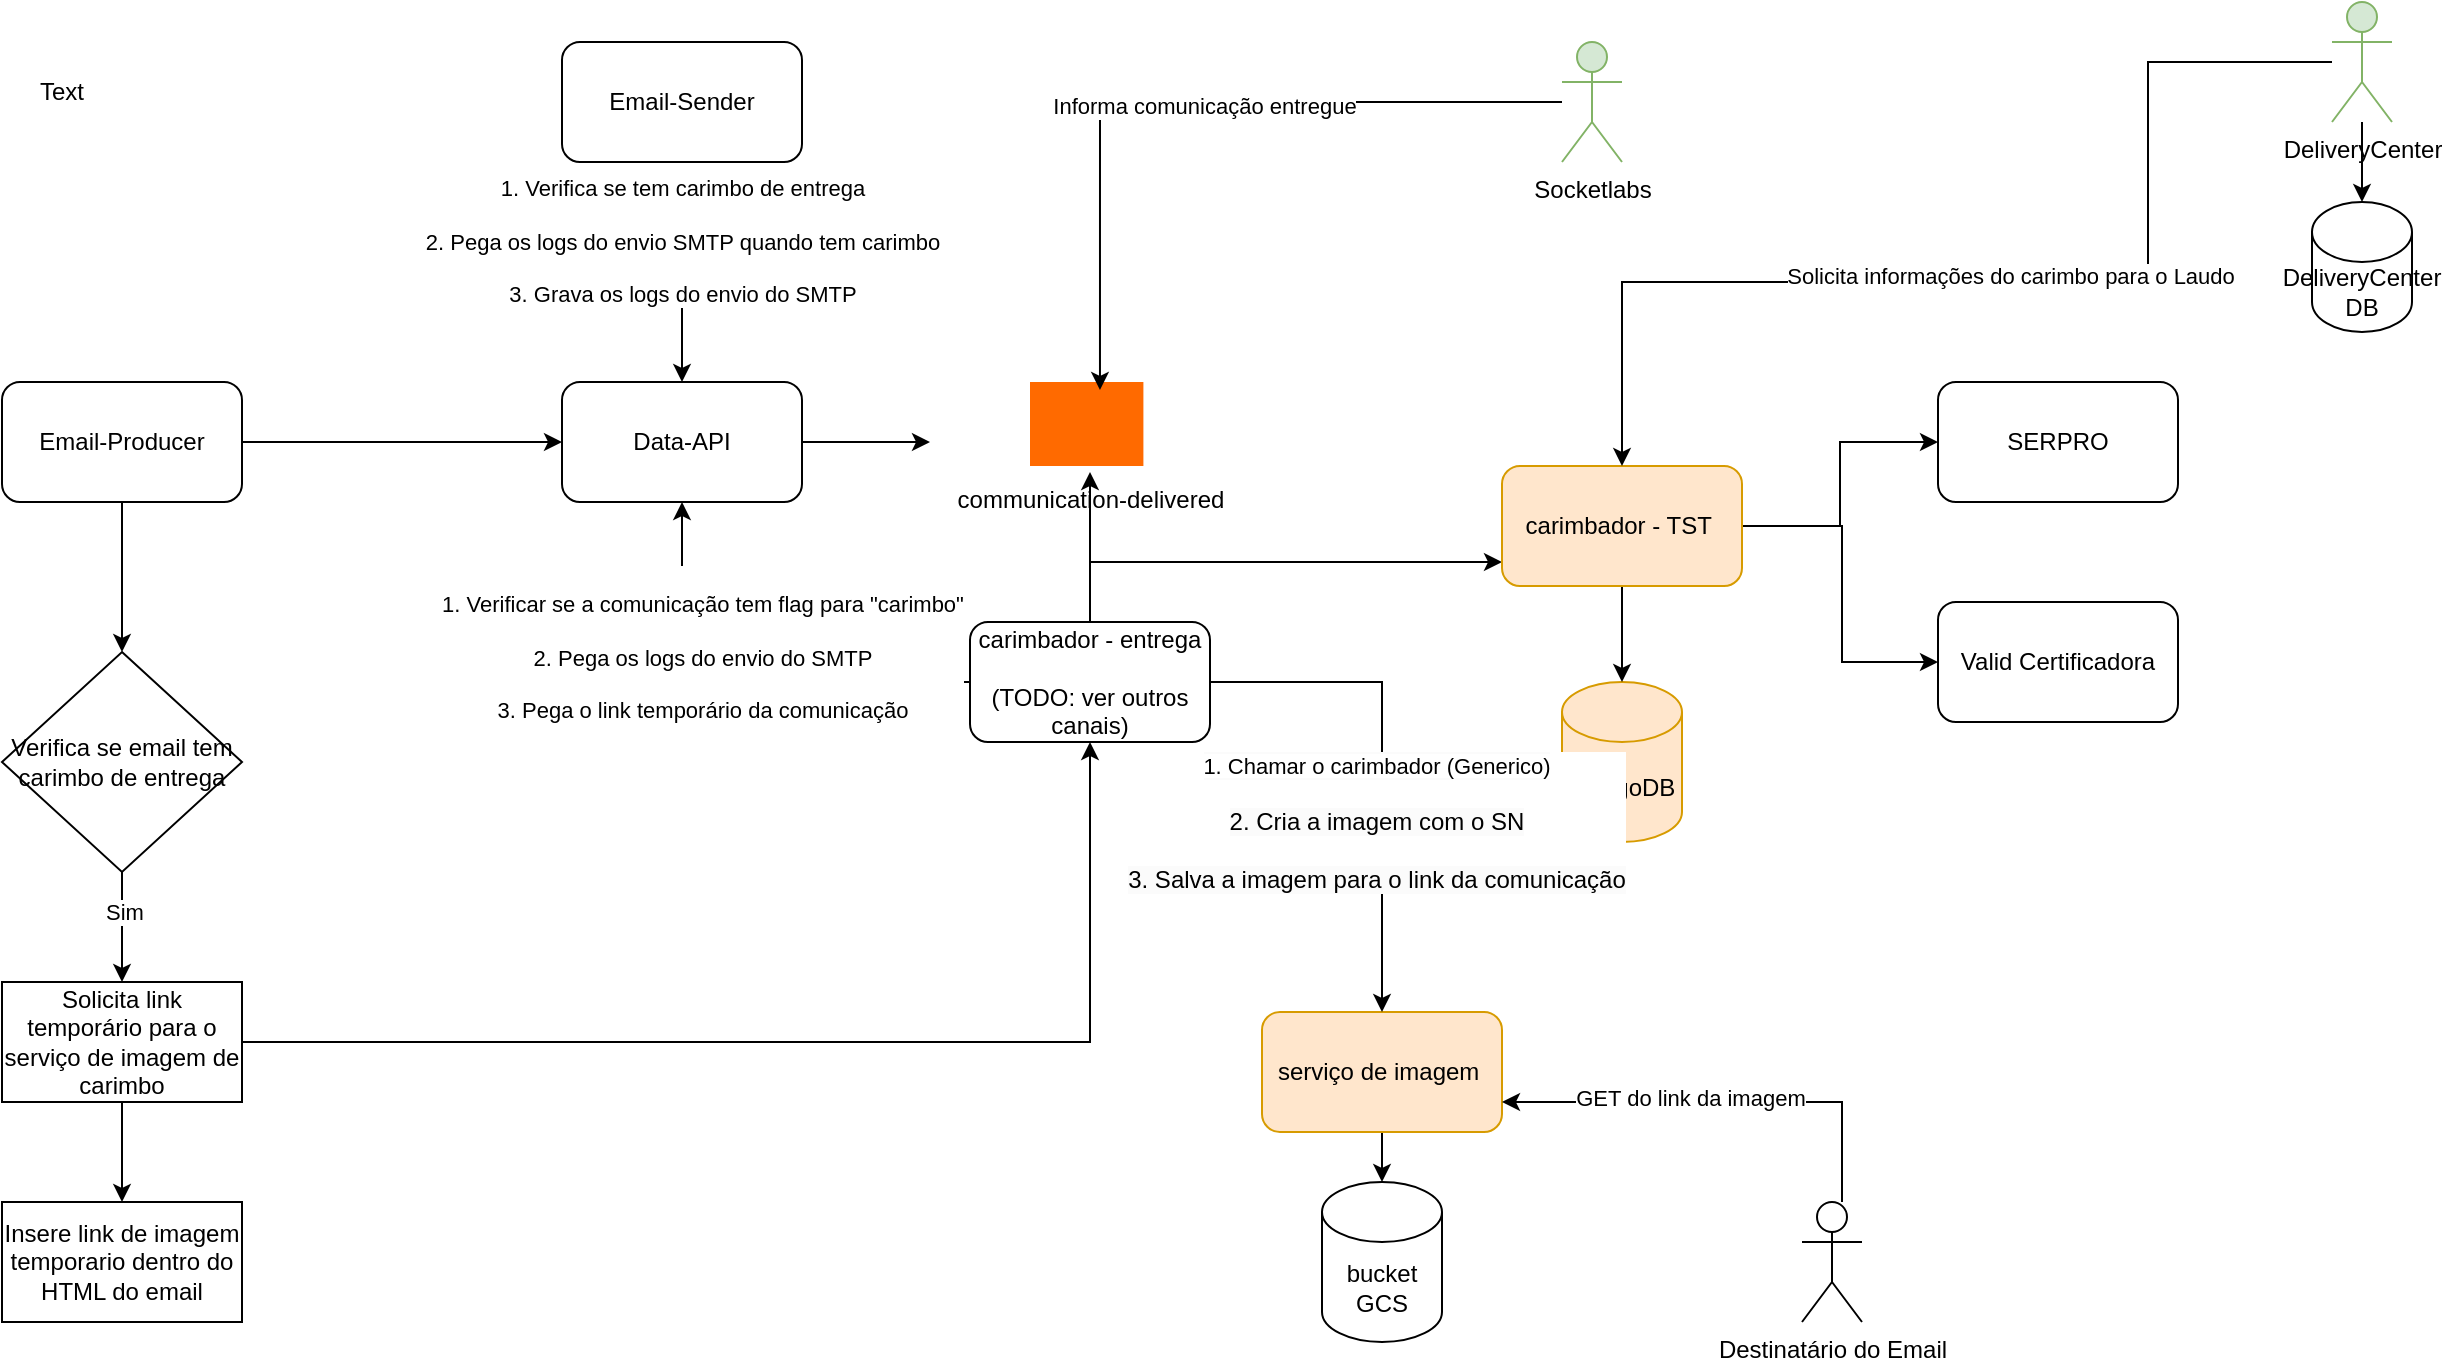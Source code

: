 <mxfile version="26.2.9" pages="6">
  <diagram name="Carimbo de entrega no Email" id="2lCL9pdjSwzXqbeYY4HG">
    <mxGraphModel dx="2247" dy="752" grid="1" gridSize="10" guides="1" tooltips="1" connect="1" arrows="1" fold="1" page="1" pageScale="1" pageWidth="827" pageHeight="1169" math="0" shadow="0">
      <root>
        <mxCell id="0" />
        <mxCell id="1" parent="0" />
        <mxCell id="GK9JkIOlpKe_d5EvESm7-1" value="MongoDB" style="shape=cylinder3;whiteSpace=wrap;html=1;boundedLbl=1;backgroundOutline=1;size=15;fillColor=#ffe6cc;strokeColor=#d79b00;" parent="1" vertex="1">
          <mxGeometry x="570" y="360" width="60" height="80" as="geometry" />
        </mxCell>
        <mxCell id="GK9JkIOlpKe_d5EvESm7-42" value="" style="edgeStyle=orthogonalEdgeStyle;rounded=0;orthogonalLoop=1;jettySize=auto;html=1;" parent="1" source="GK9JkIOlpKe_d5EvESm7-2" target="GK9JkIOlpKe_d5EvESm7-6" edge="1">
          <mxGeometry relative="1" as="geometry" />
        </mxCell>
        <mxCell id="GK9JkIOlpKe_d5EvESm7-2" value="Data-API" style="rounded=1;whiteSpace=wrap;html=1;" parent="1" vertex="1">
          <mxGeometry x="70" y="210" width="120" height="60" as="geometry" />
        </mxCell>
        <mxCell id="GK9JkIOlpKe_d5EvESm7-7" value="" style="edgeStyle=orthogonalEdgeStyle;rounded=0;orthogonalLoop=1;jettySize=auto;html=1;" parent="1" source="GK9JkIOlpKe_d5EvESm7-3" target="GK9JkIOlpKe_d5EvESm7-6" edge="1">
          <mxGeometry relative="1" as="geometry" />
        </mxCell>
        <mxCell id="GK9JkIOlpKe_d5EvESm7-15" style="edgeStyle=orthogonalEdgeStyle;rounded=0;orthogonalLoop=1;jettySize=auto;html=1;" parent="1" source="GK9JkIOlpKe_d5EvESm7-3" target="GK9JkIOlpKe_d5EvESm7-9" edge="1">
          <mxGeometry relative="1" as="geometry">
            <Array as="points">
              <mxPoint x="334" y="300" />
            </Array>
          </mxGeometry>
        </mxCell>
        <mxCell id="GK9JkIOlpKe_d5EvESm7-39" style="edgeStyle=orthogonalEdgeStyle;rounded=0;orthogonalLoop=1;jettySize=auto;html=1;" parent="1" source="GK9JkIOlpKe_d5EvESm7-3" target="GK9JkIOlpKe_d5EvESm7-2" edge="1">
          <mxGeometry relative="1" as="geometry" />
        </mxCell>
        <mxCell id="GK9JkIOlpKe_d5EvESm7-40" value="&lt;div&gt;&lt;br&gt;&lt;/div&gt;&lt;div&gt;1. Verificar se a comunicação tem flag para &quot;carimbo&quot;&lt;/div&gt;&lt;div&gt;&lt;br&gt;&lt;/div&gt;&lt;div&gt;2. Pega os logs do envio do SMTP&lt;/div&gt;&lt;div&gt;&lt;br&gt;&lt;/div&gt;3. Pega o link temporário da comunicação" style="edgeLabel;html=1;align=center;verticalAlign=middle;resizable=0;points=[];" parent="GK9JkIOlpKe_d5EvESm7-39" vertex="1" connectable="0">
          <mxGeometry x="0.381" y="2" relative="1" as="geometry">
            <mxPoint x="12" y="-2" as="offset" />
          </mxGeometry>
        </mxCell>
        <mxCell id="GK9JkIOlpKe_d5EvESm7-3" value="carimbador - entrega&lt;div&gt;&lt;br&gt;&lt;/div&gt;&lt;div&gt;(TODO: ver outros canais)&lt;/div&gt;" style="rounded=1;whiteSpace=wrap;html=1;" parent="1" vertex="1">
          <mxGeometry x="274" y="330" width="120" height="60" as="geometry" />
        </mxCell>
        <mxCell id="GK9JkIOlpKe_d5EvESm7-5" value="" style="points=[];aspect=fixed;html=1;align=center;shadow=0;dashed=0;fillColor=#FF6A00;strokeColor=none;shape=mxgraph.alibaba_cloud.kafka;" parent="1" vertex="1">
          <mxGeometry x="304" y="210" width="56.7" height="42" as="geometry" />
        </mxCell>
        <mxCell id="GK9JkIOlpKe_d5EvESm7-6" value="&lt;span style=&quot;text-wrap-mode: wrap;&quot;&gt;communication-delivered&lt;/span&gt;" style="text;html=1;align=center;verticalAlign=top;resizable=0;points=[];autosize=1;strokeColor=none;fillColor=none;labelPosition=center;verticalLabelPosition=bottom;" parent="1" vertex="1">
          <mxGeometry x="254" y="225" width="160" height="30" as="geometry" />
        </mxCell>
        <mxCell id="GK9JkIOlpKe_d5EvESm7-10" value="" style="edgeStyle=orthogonalEdgeStyle;rounded=0;orthogonalLoop=1;jettySize=auto;html=1;" parent="1" source="GK9JkIOlpKe_d5EvESm7-9" target="GK9JkIOlpKe_d5EvESm7-1" edge="1">
          <mxGeometry relative="1" as="geometry" />
        </mxCell>
        <mxCell id="GK9JkIOlpKe_d5EvESm7-13" style="edgeStyle=orthogonalEdgeStyle;rounded=0;orthogonalLoop=1;jettySize=auto;html=1;" parent="1" source="GK9JkIOlpKe_d5EvESm7-9" target="GK9JkIOlpKe_d5EvESm7-11" edge="1">
          <mxGeometry relative="1" as="geometry">
            <Array as="points">
              <mxPoint x="710" y="282" />
              <mxPoint x="710" y="350" />
            </Array>
          </mxGeometry>
        </mxCell>
        <mxCell id="GK9JkIOlpKe_d5EvESm7-14" style="edgeStyle=orthogonalEdgeStyle;rounded=0;orthogonalLoop=1;jettySize=auto;html=1;" parent="1" source="GK9JkIOlpKe_d5EvESm7-9" target="GK9JkIOlpKe_d5EvESm7-12" edge="1">
          <mxGeometry relative="1" as="geometry" />
        </mxCell>
        <mxCell id="GK9JkIOlpKe_d5EvESm7-9" value="carimbador - TST&amp;nbsp;" style="rounded=1;whiteSpace=wrap;html=1;fillColor=#ffe6cc;strokeColor=#d79b00;" parent="1" vertex="1">
          <mxGeometry x="540" y="252" width="120" height="60" as="geometry" />
        </mxCell>
        <mxCell id="GK9JkIOlpKe_d5EvESm7-11" value="Valid Certificadora" style="rounded=1;whiteSpace=wrap;html=1;" parent="1" vertex="1">
          <mxGeometry x="758" y="320" width="120" height="60" as="geometry" />
        </mxCell>
        <mxCell id="GK9JkIOlpKe_d5EvESm7-12" value="SERPRO" style="rounded=1;whiteSpace=wrap;html=1;" parent="1" vertex="1">
          <mxGeometry x="758" y="210" width="120" height="60" as="geometry" />
        </mxCell>
        <mxCell id="GK9JkIOlpKe_d5EvESm7-19" value="" style="edgeStyle=orthogonalEdgeStyle;rounded=0;orthogonalLoop=1;jettySize=auto;html=1;" parent="1" source="GK9JkIOlpKe_d5EvESm7-16" target="GK9JkIOlpKe_d5EvESm7-18" edge="1">
          <mxGeometry relative="1" as="geometry" />
        </mxCell>
        <mxCell id="GK9JkIOlpKe_d5EvESm7-16" value="serviço de imagem&amp;nbsp;" style="rounded=1;whiteSpace=wrap;html=1;fillColor=#ffe6cc;strokeColor=#d79b00;" parent="1" vertex="1">
          <mxGeometry x="420" y="525" width="120" height="60" as="geometry" />
        </mxCell>
        <mxCell id="GK9JkIOlpKe_d5EvESm7-18" value="bucket GCS" style="shape=cylinder3;whiteSpace=wrap;html=1;boundedLbl=1;backgroundOutline=1;size=15;" parent="1" vertex="1">
          <mxGeometry x="450" y="610" width="60" height="80" as="geometry" />
        </mxCell>
        <mxCell id="GK9JkIOlpKe_d5EvESm7-23" style="edgeStyle=orthogonalEdgeStyle;rounded=0;orthogonalLoop=1;jettySize=auto;html=1;" parent="1" source="GK9JkIOlpKe_d5EvESm7-21" target="GK9JkIOlpKe_d5EvESm7-2" edge="1">
          <mxGeometry relative="1" as="geometry" />
        </mxCell>
        <mxCell id="GK9JkIOlpKe_d5EvESm7-24" style="edgeStyle=orthogonalEdgeStyle;rounded=0;orthogonalLoop=1;jettySize=auto;html=1;" parent="1" source="GK9JkIOlpKe_d5EvESm7-21" target="GK9JkIOlpKe_d5EvESm7-25" edge="1">
          <mxGeometry relative="1" as="geometry">
            <mxPoint x="-150" y="380" as="targetPoint" />
          </mxGeometry>
        </mxCell>
        <mxCell id="GK9JkIOlpKe_d5EvESm7-21" value="Email-Producer" style="rounded=1;whiteSpace=wrap;html=1;" parent="1" vertex="1">
          <mxGeometry x="-210" y="210" width="120" height="60" as="geometry" />
        </mxCell>
        <mxCell id="GK9JkIOlpKe_d5EvESm7-27" value="" style="edgeStyle=orthogonalEdgeStyle;rounded=0;orthogonalLoop=1;jettySize=auto;html=1;" parent="1" source="GK9JkIOlpKe_d5EvESm7-25" target="GK9JkIOlpKe_d5EvESm7-26" edge="1">
          <mxGeometry relative="1" as="geometry" />
        </mxCell>
        <mxCell id="GK9JkIOlpKe_d5EvESm7-28" value="Sim" style="edgeLabel;html=1;align=center;verticalAlign=middle;resizable=0;points=[];" parent="GK9JkIOlpKe_d5EvESm7-27" vertex="1" connectable="0">
          <mxGeometry x="-0.276" y="1" relative="1" as="geometry">
            <mxPoint as="offset" />
          </mxGeometry>
        </mxCell>
        <mxCell id="GK9JkIOlpKe_d5EvESm7-25" value="Verifica se email tem carimbo de entrega" style="rhombus;whiteSpace=wrap;html=1;" parent="1" vertex="1">
          <mxGeometry x="-210" y="345" width="120" height="110" as="geometry" />
        </mxCell>
        <mxCell id="GK9JkIOlpKe_d5EvESm7-29" style="edgeStyle=orthogonalEdgeStyle;rounded=0;orthogonalLoop=1;jettySize=auto;html=1;" parent="1" source="GK9JkIOlpKe_d5EvESm7-26" target="GK9JkIOlpKe_d5EvESm7-3" edge="1">
          <mxGeometry relative="1" as="geometry" />
        </mxCell>
        <mxCell id="GK9JkIOlpKe_d5EvESm7-31" value="" style="edgeStyle=orthogonalEdgeStyle;rounded=0;orthogonalLoop=1;jettySize=auto;html=1;" parent="1" source="GK9JkIOlpKe_d5EvESm7-26" target="GK9JkIOlpKe_d5EvESm7-30" edge="1">
          <mxGeometry relative="1" as="geometry" />
        </mxCell>
        <mxCell id="GK9JkIOlpKe_d5EvESm7-26" value="Solicita link temporário para o serviço de imagem de carimbo" style="whiteSpace=wrap;html=1;" parent="1" vertex="1">
          <mxGeometry x="-210" y="510" width="120" height="60" as="geometry" />
        </mxCell>
        <mxCell id="GK9JkIOlpKe_d5EvESm7-30" value="Insere link de imagem temporario dentro do HTML do email" style="whiteSpace=wrap;html=1;" parent="1" vertex="1">
          <mxGeometry x="-210" y="620" width="120" height="60" as="geometry" />
        </mxCell>
        <mxCell id="GK9JkIOlpKe_d5EvESm7-38" value="" style="edgeStyle=orthogonalEdgeStyle;rounded=0;orthogonalLoop=1;jettySize=auto;html=1;" parent="1" source="GK9JkIOlpKe_d5EvESm7-3" target="GK9JkIOlpKe_d5EvESm7-16" edge="1">
          <mxGeometry relative="1" as="geometry">
            <mxPoint x="334" y="480" as="sourcePoint" />
          </mxGeometry>
        </mxCell>
        <mxCell id="GK9JkIOlpKe_d5EvESm7-41" value="&lt;div&gt;&lt;span style=&quot;font-size: 12px; text-wrap-mode: wrap; background-color: rgb(251, 251, 251);&quot;&gt;&lt;span style=&quot;font-size: 11px; text-wrap-mode: nowrap; background-color: rgb(255, 255, 255);&quot;&gt;1. Chamar o carimbador (Generico)&lt;/span&gt;&lt;/span&gt;&lt;/div&gt;&lt;div&gt;&lt;span style=&quot;font-size: 12px; text-wrap-mode: wrap; background-color: rgb(251, 251, 251);&quot;&gt;&lt;br&gt;&lt;/span&gt;&lt;/div&gt;&lt;div&gt;&lt;span style=&quot;font-size: 12px; text-wrap-mode: wrap; background-color: rgb(251, 251, 251);&quot;&gt;2. Cria a imagem com o SN&lt;/span&gt;&lt;/div&gt;&lt;div&gt;&lt;span style=&quot;font-size: 12px; text-wrap-mode: wrap; background-color: rgb(251, 251, 251);&quot;&gt;&lt;br&gt;&lt;/span&gt;&lt;/div&gt;&lt;div&gt;&lt;span style=&quot;font-size: 12px; text-wrap-mode: wrap; background-color: rgb(251, 251, 251);&quot;&gt;3. Salva a&amp;nbsp;&lt;/span&gt;&lt;span style=&quot;background-color: light-dark(rgb(251, 251, 251), rgb(21, 21, 21)); font-size: 12px; text-wrap-mode: wrap; color: light-dark(rgb(0, 0, 0), rgb(255, 255, 255));&quot;&gt;imagem para o link da comunicação&lt;/span&gt;&lt;/div&gt;" style="edgeLabel;html=1;align=center;verticalAlign=middle;resizable=0;points=[];" parent="GK9JkIOlpKe_d5EvESm7-38" vertex="1" connectable="0">
          <mxGeometry x="-0.55" y="4" relative="1" as="geometry">
            <mxPoint x="26" y="74" as="offset" />
          </mxGeometry>
        </mxCell>
        <mxCell id="GK9JkIOlpKe_d5EvESm7-44" style="edgeStyle=orthogonalEdgeStyle;rounded=0;orthogonalLoop=1;jettySize=auto;html=1;" parent="1" source="GK9JkIOlpKe_d5EvESm7-43" target="GK9JkIOlpKe_d5EvESm7-16" edge="1">
          <mxGeometry relative="1" as="geometry">
            <Array as="points">
              <mxPoint x="710" y="570" />
            </Array>
          </mxGeometry>
        </mxCell>
        <mxCell id="G6NmhX7UGvOXbWNcZWR5-1" value="GET do link da imagem" style="edgeLabel;html=1;align=center;verticalAlign=middle;resizable=0;points=[];" vertex="1" connectable="0" parent="GK9JkIOlpKe_d5EvESm7-44">
          <mxGeometry x="0.145" y="-2" relative="1" as="geometry">
            <mxPoint as="offset" />
          </mxGeometry>
        </mxCell>
        <mxCell id="GK9JkIOlpKe_d5EvESm7-43" value="Destinatário do Email" style="shape=umlActor;verticalLabelPosition=bottom;verticalAlign=top;html=1;outlineConnect=0;" parent="1" vertex="1">
          <mxGeometry x="690" y="620" width="30" height="60" as="geometry" />
        </mxCell>
        <mxCell id="k-sZ2wOe6czBFOAfIENY-8" style="edgeStyle=orthogonalEdgeStyle;rounded=0;orthogonalLoop=1;jettySize=auto;html=1;" parent="1" source="k-sZ2wOe6czBFOAfIENY-1" target="GK9JkIOlpKe_d5EvESm7-2" edge="1">
          <mxGeometry relative="1" as="geometry" />
        </mxCell>
        <mxCell id="k-sZ2wOe6czBFOAfIENY-9" value="&lt;div&gt;&lt;br&gt;&lt;/div&gt;&lt;div&gt;1. Verifica se tem carimbo de entrega&lt;/div&gt;&lt;div&gt;&lt;br&gt;&lt;/div&gt;&lt;div&gt;2. Pega os logs do envio SMTP quando tem carimbo&lt;/div&gt;&lt;div&gt;&lt;br&gt;&lt;/div&gt;&lt;div&gt;3. Grava os logs do envio do SMTP&lt;/div&gt;" style="edgeLabel;html=1;align=center;verticalAlign=middle;resizable=0;points=[];" parent="k-sZ2wOe6czBFOAfIENY-8" vertex="1" connectable="0">
          <mxGeometry x="-0.4" relative="1" as="geometry">
            <mxPoint as="offset" />
          </mxGeometry>
        </mxCell>
        <mxCell id="k-sZ2wOe6czBFOAfIENY-1" value="Email-Sender" style="rounded=1;whiteSpace=wrap;html=1;" parent="1" vertex="1">
          <mxGeometry x="70" y="40" width="120" height="60" as="geometry" />
        </mxCell>
        <mxCell id="k-sZ2wOe6czBFOAfIENY-10" value="Socketlabs" style="shape=umlActor;verticalLabelPosition=bottom;verticalAlign=top;html=1;outlineConnect=0;fillColor=#d5e8d4;strokeColor=#82b366;" parent="1" vertex="1">
          <mxGeometry x="570" y="40" width="30" height="60" as="geometry" />
        </mxCell>
        <mxCell id="k-sZ2wOe6czBFOAfIENY-11" style="edgeStyle=orthogonalEdgeStyle;rounded=0;orthogonalLoop=1;jettySize=auto;html=1;entryX=0.617;entryY=0.095;entryDx=0;entryDy=0;entryPerimeter=0;" parent="1" source="k-sZ2wOe6czBFOAfIENY-10" target="GK9JkIOlpKe_d5EvESm7-5" edge="1">
          <mxGeometry relative="1" as="geometry" />
        </mxCell>
        <mxCell id="k-sZ2wOe6czBFOAfIENY-12" value="Informa comunicação entregue" style="edgeLabel;html=1;align=center;verticalAlign=middle;resizable=0;points=[];labelBorderColor=none;" parent="k-sZ2wOe6czBFOAfIENY-11" vertex="1" connectable="0">
          <mxGeometry x="-0.045" y="2" relative="1" as="geometry">
            <mxPoint as="offset" />
          </mxGeometry>
        </mxCell>
        <mxCell id="G6NmhX7UGvOXbWNcZWR5-4" value="" style="edgeStyle=orthogonalEdgeStyle;rounded=0;orthogonalLoop=1;jettySize=auto;html=1;" edge="1" parent="1" source="G6NmhX7UGvOXbWNcZWR5-2" target="G6NmhX7UGvOXbWNcZWR5-3">
          <mxGeometry relative="1" as="geometry" />
        </mxCell>
        <mxCell id="G6NmhX7UGvOXbWNcZWR5-5" style="edgeStyle=orthogonalEdgeStyle;rounded=0;orthogonalLoop=1;jettySize=auto;html=1;" edge="1" parent="1" source="G6NmhX7UGvOXbWNcZWR5-2" target="GK9JkIOlpKe_d5EvESm7-9">
          <mxGeometry relative="1" as="geometry">
            <Array as="points">
              <mxPoint x="863" y="160" />
              <mxPoint x="600" y="160" />
            </Array>
          </mxGeometry>
        </mxCell>
        <mxCell id="G6NmhX7UGvOXbWNcZWR5-6" value="Solicita informações do carimbo para o Laudo" style="edgeLabel;html=1;align=center;verticalAlign=middle;resizable=0;points=[];" vertex="1" connectable="0" parent="G6NmhX7UGvOXbWNcZWR5-5">
          <mxGeometry x="-0.026" y="-3" relative="1" as="geometry">
            <mxPoint as="offset" />
          </mxGeometry>
        </mxCell>
        <mxCell id="G6NmhX7UGvOXbWNcZWR5-2" value="DeliveryCenter" style="shape=umlActor;verticalLabelPosition=bottom;verticalAlign=top;html=1;outlineConnect=0;fillColor=#d5e8d4;strokeColor=#82b366;" vertex="1" parent="1">
          <mxGeometry x="955" y="20" width="30" height="60" as="geometry" />
        </mxCell>
        <mxCell id="G6NmhX7UGvOXbWNcZWR5-3" value="DeliveryCenter DB" style="shape=cylinder3;whiteSpace=wrap;html=1;boundedLbl=1;backgroundOutline=1;size=15;" vertex="1" parent="1">
          <mxGeometry x="945" y="120" width="50" height="65" as="geometry" />
        </mxCell>
        <mxCell id="G6NmhX7UGvOXbWNcZWR5-7" value="Text" style="text;html=1;align=center;verticalAlign=middle;whiteSpace=wrap;rounded=0;" vertex="1" parent="1">
          <mxGeometry x="-210" y="50" width="60" height="30" as="geometry" />
        </mxCell>
      </root>
    </mxGraphModel>
  </diagram>
  <diagram id="NgdECJcQnb2c5gxusBHl" name="Anexo como link">
    <mxGraphModel dx="2247" dy="752" grid="1" gridSize="10" guides="1" tooltips="1" connect="1" arrows="1" fold="1" page="1" pageScale="1" pageWidth="827" pageHeight="1169" math="0" shadow="0">
      <root>
        <mxCell id="0" />
        <mxCell id="1" parent="0" />
        <mxCell id="pyLCp4sSMca1QJsfAdAN-15" value="" style="edgeStyle=orthogonalEdgeStyle;rounded=0;orthogonalLoop=1;jettySize=auto;html=1;" parent="1" source="JKJViXq0e64Cg5qJfuD_-1" target="pyLCp4sSMca1QJsfAdAN-14" edge="1">
          <mxGeometry relative="1" as="geometry" />
        </mxCell>
        <mxCell id="JKJViXq0e64Cg5qJfuD_-1" value="Data-API" style="rounded=1;whiteSpace=wrap;html=1;" parent="1" vertex="1">
          <mxGeometry x="70" y="210" width="120" height="60" as="geometry" />
        </mxCell>
        <mxCell id="JKJViXq0e64Cg5qJfuD_-4" style="edgeStyle=orthogonalEdgeStyle;rounded=0;orthogonalLoop=1;jettySize=auto;html=1;" parent="1" source="JKJViXq0e64Cg5qJfuD_-2" target="JKJViXq0e64Cg5qJfuD_-1" edge="1">
          <mxGeometry relative="1" as="geometry" />
        </mxCell>
        <mxCell id="nRE-shb2xIqi-MYpbVxo-1" value="" style="edgeStyle=orthogonalEdgeStyle;rounded=0;orthogonalLoop=1;jettySize=auto;html=1;" parent="1" source="JKJViXq0e64Cg5qJfuD_-2" target="JKJViXq0e64Cg5qJfuD_-3" edge="1">
          <mxGeometry relative="1" as="geometry" />
        </mxCell>
        <mxCell id="JKJViXq0e64Cg5qJfuD_-2" value="Email-Producer" style="rounded=1;whiteSpace=wrap;html=1;" parent="1" vertex="1">
          <mxGeometry x="-210" y="210" width="120" height="60" as="geometry" />
        </mxCell>
        <mxCell id="nRE-shb2xIqi-MYpbVxo-3" value="" style="edgeStyle=orthogonalEdgeStyle;rounded=0;orthogonalLoop=1;jettySize=auto;html=1;" parent="1" source="JKJViXq0e64Cg5qJfuD_-3" target="nRE-shb2xIqi-MYpbVxo-2" edge="1">
          <mxGeometry relative="1" as="geometry" />
        </mxCell>
        <mxCell id="nRE-shb2xIqi-MYpbVxo-4" value="Sim" style="edgeLabel;html=1;align=center;verticalAlign=middle;resizable=0;points=[];" parent="nRE-shb2xIqi-MYpbVxo-3" vertex="1" connectable="0">
          <mxGeometry x="0.2" y="-4" relative="1" as="geometry">
            <mxPoint as="offset" />
          </mxGeometry>
        </mxCell>
        <mxCell id="JKJViXq0e64Cg5qJfuD_-3" value="Verifica se email tem carimbo de entrega" style="rhombus;whiteSpace=wrap;html=1;" parent="1" vertex="1">
          <mxGeometry x="-400" y="350" width="150" height="130" as="geometry" />
        </mxCell>
        <mxCell id="RxgaZWU6d_D_6GXcCjcG-2" value="" style="edgeStyle=orthogonalEdgeStyle;rounded=0;orthogonalLoop=1;jettySize=auto;html=1;" parent="1" source="nRE-shb2xIqi-MYpbVxo-2" target="RxgaZWU6d_D_6GXcCjcG-1" edge="1">
          <mxGeometry relative="1" as="geometry" />
        </mxCell>
        <mxCell id="RxgaZWU6d_D_6GXcCjcG-3" value="Sim" style="edgeLabel;html=1;align=center;verticalAlign=middle;resizable=0;points=[];" parent="RxgaZWU6d_D_6GXcCjcG-2" vertex="1" connectable="0">
          <mxGeometry x="-0.231" relative="1" as="geometry">
            <mxPoint as="offset" />
          </mxGeometry>
        </mxCell>
        <mxCell id="nRE-shb2xIqi-MYpbVxo-2" value="Verifica se tem anexo" style="rhombus;whiteSpace=wrap;html=1;" parent="1" vertex="1">
          <mxGeometry x="-210" y="535" width="120" height="110" as="geometry" />
        </mxCell>
        <mxCell id="pyLCp4sSMca1QJsfAdAN-3" style="edgeStyle=orthogonalEdgeStyle;rounded=0;orthogonalLoop=1;jettySize=auto;html=1;" parent="1" source="RxgaZWU6d_D_6GXcCjcG-1" target="VPc1lidvwcF1vS-pa3vb-1" edge="1">
          <mxGeometry relative="1" as="geometry">
            <Array as="points">
              <mxPoint x="30" y="740" />
              <mxPoint x="30" y="590" />
            </Array>
          </mxGeometry>
        </mxCell>
        <mxCell id="pyLCp4sSMca1QJsfAdAN-5" value="" style="edgeStyle=orthogonalEdgeStyle;rounded=0;orthogonalLoop=1;jettySize=auto;html=1;" parent="1" source="RxgaZWU6d_D_6GXcCjcG-1" target="pyLCp4sSMca1QJsfAdAN-4" edge="1">
          <mxGeometry relative="1" as="geometry" />
        </mxCell>
        <mxCell id="RxgaZWU6d_D_6GXcCjcG-1" value="Solicita um short link para o anexo" style="whiteSpace=wrap;html=1;" parent="1" vertex="1">
          <mxGeometry x="-210" y="710" width="120" height="60" as="geometry" />
        </mxCell>
        <mxCell id="pyLCp4sSMca1QJsfAdAN-2" value="" style="edgeStyle=orthogonalEdgeStyle;rounded=0;orthogonalLoop=1;jettySize=auto;html=1;" parent="1" source="VPc1lidvwcF1vS-pa3vb-1" target="pyLCp4sSMca1QJsfAdAN-1" edge="1">
          <mxGeometry relative="1" as="geometry" />
        </mxCell>
        <mxCell id="pyLCp4sSMca1QJsfAdAN-9" style="edgeStyle=orthogonalEdgeStyle;rounded=0;orthogonalLoop=1;jettySize=auto;html=1;" parent="1" source="VPc1lidvwcF1vS-pa3vb-1" target="pyLCp4sSMca1QJsfAdAN-8" edge="1">
          <mxGeometry relative="1" as="geometry" />
        </mxCell>
        <mxCell id="pyLCp4sSMca1QJsfAdAN-13" value="usuario clicou no link" style="edgeLabel;html=1;align=center;verticalAlign=middle;resizable=0;points=[];" parent="pyLCp4sSMca1QJsfAdAN-9" vertex="1" connectable="0">
          <mxGeometry x="0.311" y="-2" relative="1" as="geometry">
            <mxPoint as="offset" />
          </mxGeometry>
        </mxCell>
        <mxCell id="VPc1lidvwcF1vS-pa3vb-1" value="serviço de shortlink" style="rounded=1;whiteSpace=wrap;html=1;" parent="1" vertex="1">
          <mxGeometry x="230" y="560" width="120" height="60" as="geometry" />
        </mxCell>
        <mxCell id="pyLCp4sSMca1QJsfAdAN-1" value="BD" style="shape=cylinder3;whiteSpace=wrap;html=1;boundedLbl=1;backgroundOutline=1;size=15;" parent="1" vertex="1">
          <mxGeometry x="260" y="660" width="60" height="80" as="geometry" />
        </mxCell>
        <mxCell id="pyLCp4sSMca1QJsfAdAN-4" value="Insere o link dentro do HTML do email" style="whiteSpace=wrap;html=1;" parent="1" vertex="1">
          <mxGeometry x="-210" y="820" width="120" height="60" as="geometry" />
        </mxCell>
        <mxCell id="pyLCp4sSMca1QJsfAdAN-11" style="edgeStyle=orthogonalEdgeStyle;rounded=0;orthogonalLoop=1;jettySize=auto;html=1;" parent="1" source="pyLCp4sSMca1QJsfAdAN-8" target="pyLCp4sSMca1QJsfAdAN-10" edge="1">
          <mxGeometry relative="1" as="geometry" />
        </mxCell>
        <mxCell id="pyLCp4sSMca1QJsfAdAN-8" value="&lt;div&gt;&lt;br&gt;&lt;/div&gt;&lt;div&gt;&lt;br&gt;&lt;/div&gt;&lt;div&gt;&lt;br&gt;&lt;/div&gt;&lt;div&gt;&lt;br&gt;&lt;/div&gt;&lt;div&gt;&lt;br&gt;&lt;/div&gt;&lt;div&gt;&lt;br&gt;&lt;/div&gt;&lt;div&gt;&lt;br&gt;&lt;/div&gt;&lt;div&gt;communication-attachment-opened&lt;/div&gt;" style="points=[];aspect=fixed;html=1;align=center;shadow=0;dashed=0;fillColor=#FF6A00;strokeColor=none;shape=mxgraph.alibaba_cloud.kafka;" parent="1" vertex="1">
          <mxGeometry x="370" y="370" width="56.7" height="42" as="geometry" />
        </mxCell>
        <mxCell id="pyLCp4sSMca1QJsfAdAN-12" style="edgeStyle=orthogonalEdgeStyle;rounded=0;orthogonalLoop=1;jettySize=auto;html=1;" parent="1" source="pyLCp4sSMca1QJsfAdAN-10" target="JKJViXq0e64Cg5qJfuD_-1" edge="1">
          <mxGeometry relative="1" as="geometry" />
        </mxCell>
        <mxCell id="pyLCp4sSMca1QJsfAdAN-10" value="tracking-consumer" style="rounded=1;whiteSpace=wrap;html=1;" parent="1" vertex="1">
          <mxGeometry x="338.35" y="210" width="120" height="60" as="geometry" />
        </mxCell>
        <mxCell id="pyLCp4sSMca1QJsfAdAN-19" value="" style="edgeStyle=orthogonalEdgeStyle;rounded=0;orthogonalLoop=1;jettySize=auto;html=1;" parent="1" source="pyLCp4sSMca1QJsfAdAN-14" target="pyLCp4sSMca1QJsfAdAN-20" edge="1">
          <mxGeometry relative="1" as="geometry">
            <mxPoint x="270" y="100" as="targetPoint" />
          </mxGeometry>
        </mxCell>
        <mxCell id="pyLCp4sSMca1QJsfAdAN-14" value="DeliveryCenter" style="whiteSpace=wrap;html=1;rounded=1;" parent="1" vertex="1">
          <mxGeometry x="70" y="70" width="120" height="60" as="geometry" />
        </mxCell>
        <mxCell id="pyLCp4sSMca1QJsfAdAN-20" value="Criar novo evento no delivery para dizer que o anexo foi baixado" style="text;html=1;align=left;verticalAlign=middle;whiteSpace=wrap;rounded=0;strokeColor=default;" parent="1" vertex="1">
          <mxGeometry x="290" y="57.5" width="270" height="85" as="geometry" />
        </mxCell>
      </root>
    </mxGraphModel>
  </diagram>
  <diagram id="ZZLq3uHXSBqXj2sfNgHm" name="Desenho Jornada Email">
    <mxGraphModel dx="1420" dy="752" grid="1" gridSize="10" guides="1" tooltips="1" connect="1" arrows="1" fold="1" page="1" pageScale="1" pageWidth="827" pageHeight="1169" math="0" shadow="0">
      <root>
        <mxCell id="0" />
        <mxCell id="1" parent="0" />
        <mxCell id="TErzWY0CkLevdPiapEyc-3" value="" style="edgeStyle=orthogonalEdgeStyle;rounded=0;orthogonalLoop=1;jettySize=auto;html=1;" edge="1" parent="1" source="TErzWY0CkLevdPiapEyc-1" target="TErzWY0CkLevdPiapEyc-2">
          <mxGeometry relative="1" as="geometry" />
        </mxCell>
        <mxCell id="TErzWY0CkLevdPiapEyc-1" value="Inicie sua Jornada" style="rounded=0;whiteSpace=wrap;html=1;" vertex="1" parent="1">
          <mxGeometry x="400" y="30" width="120" height="60" as="geometry" />
        </mxCell>
        <mxCell id="TErzWY0CkLevdPiapEyc-5" value="" style="edgeStyle=orthogonalEdgeStyle;rounded=0;orthogonalLoop=1;jettySize=auto;html=1;" edge="1" parent="1" source="TErzWY0CkLevdPiapEyc-2" target="TErzWY0CkLevdPiapEyc-4">
          <mxGeometry relative="1" as="geometry" />
        </mxCell>
        <mxCell id="TErzWY0CkLevdPiapEyc-2" value="Enviar Email" style="rounded=1;whiteSpace=wrap;html=1;" vertex="1" parent="1">
          <mxGeometry x="400" y="120" width="120" height="60" as="geometry" />
        </mxCell>
        <mxCell id="TErzWY0CkLevdPiapEyc-7" value="" style="edgeStyle=orthogonalEdgeStyle;rounded=0;orthogonalLoop=1;jettySize=auto;html=1;" edge="1" parent="1" source="TErzWY0CkLevdPiapEyc-4" target="TErzWY0CkLevdPiapEyc-6">
          <mxGeometry relative="1" as="geometry" />
        </mxCell>
        <mxCell id="TErzWY0CkLevdPiapEyc-4" value="Prazo de&amp;nbsp;" style="whiteSpace=wrap;html=1;rounded=1;" vertex="1" parent="1">
          <mxGeometry x="400" y="210" width="120" height="60" as="geometry" />
        </mxCell>
        <mxCell id="TErzWY0CkLevdPiapEyc-9" style="edgeStyle=orthogonalEdgeStyle;rounded=0;orthogonalLoop=1;jettySize=auto;html=1;" edge="1" parent="1" source="TErzWY0CkLevdPiapEyc-6" target="TErzWY0CkLevdPiapEyc-8">
          <mxGeometry relative="1" as="geometry" />
        </mxCell>
        <mxCell id="TErzWY0CkLevdPiapEyc-10" value="Não" style="edgeLabel;html=1;align=center;verticalAlign=middle;resizable=0;points=[];" vertex="1" connectable="0" parent="TErzWY0CkLevdPiapEyc-9">
          <mxGeometry x="-0.271" y="-2" relative="1" as="geometry">
            <mxPoint as="offset" />
          </mxGeometry>
        </mxCell>
        <mxCell id="TErzWY0CkLevdPiapEyc-12" style="edgeStyle=orthogonalEdgeStyle;rounded=0;orthogonalLoop=1;jettySize=auto;html=1;" edge="1" parent="1" source="TErzWY0CkLevdPiapEyc-6" target="TErzWY0CkLevdPiapEyc-11">
          <mxGeometry relative="1" as="geometry" />
        </mxCell>
        <mxCell id="TErzWY0CkLevdPiapEyc-13" value="Sim" style="edgeLabel;html=1;align=center;verticalAlign=middle;resizable=0;points=[];" vertex="1" connectable="0" parent="TErzWY0CkLevdPiapEyc-12">
          <mxGeometry x="-0.287" y="1" relative="1" as="geometry">
            <mxPoint as="offset" />
          </mxGeometry>
        </mxCell>
        <mxCell id="TErzWY0CkLevdPiapEyc-25" style="edgeStyle=orthogonalEdgeStyle;rounded=0;orthogonalLoop=1;jettySize=auto;html=1;" edge="1" parent="1" source="TErzWY0CkLevdPiapEyc-14" target="TErzWY0CkLevdPiapEyc-24">
          <mxGeometry relative="1" as="geometry">
            <Array as="points">
              <mxPoint x="280" y="550" />
              <mxPoint x="280" y="550" />
            </Array>
          </mxGeometry>
        </mxCell>
        <mxCell id="TErzWY0CkLevdPiapEyc-6" value="Comunicação Recebida?" style="rhombus;whiteSpace=wrap;html=1;" vertex="1" parent="1">
          <mxGeometry x="420" y="310" width="80" height="80" as="geometry" />
        </mxCell>
        <mxCell id="TErzWY0CkLevdPiapEyc-27" value="" style="edgeStyle=orthogonalEdgeStyle;rounded=0;orthogonalLoop=1;jettySize=auto;html=1;" edge="1" parent="1" source="TErzWY0CkLevdPiapEyc-8" target="TErzWY0CkLevdPiapEyc-34">
          <mxGeometry relative="1" as="geometry">
            <mxPoint x="690" y="430" as="targetPoint" />
          </mxGeometry>
        </mxCell>
        <mxCell id="TErzWY0CkLevdPiapEyc-8" value="Enviar SMS" style="rounded=1;whiteSpace=wrap;html=1;" vertex="1" parent="1">
          <mxGeometry x="630" y="320" width="120" height="60" as="geometry" />
        </mxCell>
        <mxCell id="TErzWY0CkLevdPiapEyc-15" value="" style="edgeStyle=orthogonalEdgeStyle;rounded=0;orthogonalLoop=1;jettySize=auto;html=1;" edge="1" parent="1" source="TErzWY0CkLevdPiapEyc-11" target="TErzWY0CkLevdPiapEyc-14">
          <mxGeometry relative="1" as="geometry" />
        </mxCell>
        <mxCell id="TErzWY0CkLevdPiapEyc-11" value="Prazo de ?" style="rounded=1;whiteSpace=wrap;html=1;" vertex="1" parent="1">
          <mxGeometry x="280" y="430" width="120" height="60" as="geometry" />
        </mxCell>
        <mxCell id="TErzWY0CkLevdPiapEyc-17" style="edgeStyle=orthogonalEdgeStyle;rounded=0;orthogonalLoop=1;jettySize=auto;html=1;" edge="1" parent="1" source="TErzWY0CkLevdPiapEyc-14" target="TErzWY0CkLevdPiapEyc-16">
          <mxGeometry relative="1" as="geometry" />
        </mxCell>
        <mxCell id="TErzWY0CkLevdPiapEyc-18" value="Não" style="edgeLabel;html=1;align=center;verticalAlign=middle;resizable=0;points=[];" vertex="1" connectable="0" parent="TErzWY0CkLevdPiapEyc-17">
          <mxGeometry x="-0.362" y="3" relative="1" as="geometry">
            <mxPoint as="offset" />
          </mxGeometry>
        </mxCell>
        <mxCell id="TErzWY0CkLevdPiapEyc-20" style="edgeStyle=orthogonalEdgeStyle;rounded=0;orthogonalLoop=1;jettySize=auto;html=1;" edge="1" parent="1" source="TErzWY0CkLevdPiapEyc-14" target="EwBL8CMOUCeMKEKebEes-1">
          <mxGeometry relative="1" as="geometry">
            <mxPoint x="210" y="670" as="targetPoint" />
          </mxGeometry>
        </mxCell>
        <mxCell id="TErzWY0CkLevdPiapEyc-38" value="Sim" style="edgeLabel;html=1;align=center;verticalAlign=middle;resizable=0;points=[];" vertex="1" connectable="0" parent="TErzWY0CkLevdPiapEyc-20">
          <mxGeometry x="-0.438" y="-3" relative="1" as="geometry">
            <mxPoint as="offset" />
          </mxGeometry>
        </mxCell>
        <mxCell id="TErzWY0CkLevdPiapEyc-14" value="Comunicação Aberta?" style="rhombus;whiteSpace=wrap;html=1;" vertex="1" parent="1">
          <mxGeometry x="290" y="520" width="100" height="105" as="geometry" />
        </mxCell>
        <mxCell id="TErzWY0CkLevdPiapEyc-36" value="" style="edgeStyle=orthogonalEdgeStyle;rounded=0;orthogonalLoop=1;jettySize=auto;html=1;" edge="1" parent="1" source="TErzWY0CkLevdPiapEyc-16" target="TErzWY0CkLevdPiapEyc-35">
          <mxGeometry relative="1" as="geometry" />
        </mxCell>
        <mxCell id="TErzWY0CkLevdPiapEyc-16" value="Enviar SMS" style="rounded=1;whiteSpace=wrap;html=1;" vertex="1" parent="1">
          <mxGeometry x="430" y="650" width="120" height="60" as="geometry" />
        </mxCell>
        <mxCell id="TErzWY0CkLevdPiapEyc-24" value="Na Verdade aqui seria &quot;Email lido?&quot;" style="rounded=0;whiteSpace=wrap;html=1;fillColor=#ffe6cc;strokeColor=#d79b00;dashed=1;" vertex="1" parent="1">
          <mxGeometry x="70" y="520" width="120" height="60" as="geometry" />
        </mxCell>
        <mxCell id="TErzWY0CkLevdPiapEyc-34" value="Jornada SMS" style="rounded=0;whiteSpace=wrap;html=1;fillColor=#fff2cc;strokeColor=#d6b656;" vertex="1" parent="1">
          <mxGeometry x="630" y="430" width="120" height="60" as="geometry" />
        </mxCell>
        <mxCell id="TErzWY0CkLevdPiapEyc-35" value="Jornada SMS" style="rounded=0;whiteSpace=wrap;html=1;fillColor=#fff2cc;strokeColor=#d6b656;" vertex="1" parent="1">
          <mxGeometry x="430" y="750" width="120" height="60" as="geometry" />
        </mxCell>
        <mxCell id="EwBL8CMOUCeMKEKebEes-3" value="" style="edgeStyle=orthogonalEdgeStyle;rounded=0;orthogonalLoop=1;jettySize=auto;html=1;" edge="1" parent="1" source="EwBL8CMOUCeMKEKebEes-1" target="EwBL8CMOUCeMKEKebEes-2">
          <mxGeometry relative="1" as="geometry" />
        </mxCell>
        <mxCell id="oPjNAtaCiIOqKtBBJHAW-3" value="" style="edgeStyle=orthogonalEdgeStyle;rounded=0;orthogonalLoop=1;jettySize=auto;html=1;" edge="1" parent="1" source="EwBL8CMOUCeMKEKebEes-1" target="oPjNAtaCiIOqKtBBJHAW-1">
          <mxGeometry relative="1" as="geometry" />
        </mxCell>
        <mxCell id="EwBL8CMOUCeMKEKebEes-1" value="Carimbar data/hora de Confirmação de leitura do Destinatario" style="rounded=0;whiteSpace=wrap;html=1;fillColor=#f8cecc;strokeColor=#b85450;" vertex="1" parent="1">
          <mxGeometry x="170" y="670" width="120" height="60" as="geometry" />
        </mxCell>
        <mxCell id="EwBL8CMOUCeMKEKebEes-2" value="FIM" style="rounded=0;whiteSpace=wrap;html=1;fillColor=#d5e8d4;strokeColor=#82b366;" vertex="1" parent="1">
          <mxGeometry x="170" y="767" width="120" height="60" as="geometry" />
        </mxCell>
        <mxCell id="oPjNAtaCiIOqKtBBJHAW-1" value="Ao carimbar, como saber o que deve ser carimbado?&lt;div&gt;&lt;br&gt;&lt;/div&gt;&lt;div&gt;Data de Envio ou&lt;/div&gt;&lt;div&gt;Data de Entrega ou&lt;/div&gt;&lt;div&gt;Data de Abertura?&lt;/div&gt;" style="rounded=0;whiteSpace=wrap;html=1;fillColor=#ffe6cc;strokeColor=#d79b00;dashed=1;" vertex="1" parent="1">
          <mxGeometry x="10" y="640" width="120" height="120" as="geometry" />
        </mxCell>
      </root>
    </mxGraphModel>
  </diagram>
  <diagram name="Desenho Jornada SMS" id="1EMmGuxdKDr0vShNhnTh">
    <mxGraphModel dx="2247" dy="752" grid="1" gridSize="10" guides="1" tooltips="1" connect="1" arrows="1" fold="1" page="1" pageScale="1" pageWidth="827" pageHeight="1169" math="0" shadow="0">
      <root>
        <mxCell id="Wlhd7awOFhJ0pjb71Akj-0" />
        <mxCell id="Wlhd7awOFhJ0pjb71Akj-1" parent="Wlhd7awOFhJ0pjb71Akj-0" />
        <mxCell id="Wlhd7awOFhJ0pjb71Akj-2" value="" style="edgeStyle=orthogonalEdgeStyle;rounded=0;orthogonalLoop=1;jettySize=auto;html=1;" edge="1" parent="Wlhd7awOFhJ0pjb71Akj-1" source="Wlhd7awOFhJ0pjb71Akj-3" target="Wlhd7awOFhJ0pjb71Akj-5">
          <mxGeometry relative="1" as="geometry" />
        </mxCell>
        <mxCell id="Wlhd7awOFhJ0pjb71Akj-3" value="Jornada SMS" style="rounded=0;whiteSpace=wrap;html=1;fillColor=#fff2cc;strokeColor=#d6b656;" vertex="1" parent="Wlhd7awOFhJ0pjb71Akj-1">
          <mxGeometry x="-420" y="20" width="120" height="60" as="geometry" />
        </mxCell>
        <mxCell id="Wlhd7awOFhJ0pjb71Akj-4" value="" style="edgeStyle=orthogonalEdgeStyle;rounded=0;orthogonalLoop=1;jettySize=auto;html=1;" edge="1" parent="Wlhd7awOFhJ0pjb71Akj-1" source="Wlhd7awOFhJ0pjb71Akj-5" target="Wlhd7awOFhJ0pjb71Akj-7">
          <mxGeometry relative="1" as="geometry" />
        </mxCell>
        <mxCell id="Wlhd7awOFhJ0pjb71Akj-5" value="Enviar SMS" style="rounded=1;whiteSpace=wrap;html=1;" vertex="1" parent="Wlhd7awOFhJ0pjb71Akj-1">
          <mxGeometry x="-420" y="110" width="120" height="60" as="geometry" />
        </mxCell>
        <mxCell id="Wlhd7awOFhJ0pjb71Akj-6" value="" style="edgeStyle=orthogonalEdgeStyle;rounded=0;orthogonalLoop=1;jettySize=auto;html=1;" edge="1" parent="Wlhd7awOFhJ0pjb71Akj-1" source="Wlhd7awOFhJ0pjb71Akj-7" target="Wlhd7awOFhJ0pjb71Akj-13">
          <mxGeometry relative="1" as="geometry" />
        </mxCell>
        <mxCell id="Wlhd7awOFhJ0pjb71Akj-7" value="Prazo de&amp;nbsp;" style="whiteSpace=wrap;html=1;rounded=1;" vertex="1" parent="Wlhd7awOFhJ0pjb71Akj-1">
          <mxGeometry x="-420" y="200" width="120" height="60" as="geometry" />
        </mxCell>
        <mxCell id="Wlhd7awOFhJ0pjb71Akj-8" style="edgeStyle=orthogonalEdgeStyle;rounded=0;orthogonalLoop=1;jettySize=auto;html=1;" edge="1" parent="Wlhd7awOFhJ0pjb71Akj-1" source="Wlhd7awOFhJ0pjb71Akj-13" target="Wlhd7awOFhJ0pjb71Akj-15">
          <mxGeometry relative="1" as="geometry" />
        </mxCell>
        <mxCell id="Wlhd7awOFhJ0pjb71Akj-9" value="Não" style="edgeLabel;html=1;align=center;verticalAlign=middle;resizable=0;points=[];" vertex="1" connectable="0" parent="Wlhd7awOFhJ0pjb71Akj-8">
          <mxGeometry x="-0.271" y="-2" relative="1" as="geometry">
            <mxPoint as="offset" />
          </mxGeometry>
        </mxCell>
        <mxCell id="Wlhd7awOFhJ0pjb71Akj-10" style="edgeStyle=orthogonalEdgeStyle;rounded=0;orthogonalLoop=1;jettySize=auto;html=1;" edge="1" parent="Wlhd7awOFhJ0pjb71Akj-1" source="Wlhd7awOFhJ0pjb71Akj-13" target="Wlhd7awOFhJ0pjb71Akj-17">
          <mxGeometry relative="1" as="geometry" />
        </mxCell>
        <mxCell id="Wlhd7awOFhJ0pjb71Akj-11" value="Sim" style="edgeLabel;html=1;align=center;verticalAlign=middle;resizable=0;points=[];" vertex="1" connectable="0" parent="Wlhd7awOFhJ0pjb71Akj-10">
          <mxGeometry x="-0.287" y="1" relative="1" as="geometry">
            <mxPoint as="offset" />
          </mxGeometry>
        </mxCell>
        <mxCell id="Wlhd7awOFhJ0pjb71Akj-13" value="Comunicação Recebida?" style="rhombus;whiteSpace=wrap;html=1;" vertex="1" parent="Wlhd7awOFhJ0pjb71Akj-1">
          <mxGeometry x="-400" y="300" width="80" height="80" as="geometry" />
        </mxCell>
        <mxCell id="Wlhd7awOFhJ0pjb71Akj-14" value="" style="edgeStyle=orthogonalEdgeStyle;rounded=0;orthogonalLoop=1;jettySize=auto;html=1;" edge="1" parent="Wlhd7awOFhJ0pjb71Akj-1" source="Wlhd7awOFhJ0pjb71Akj-15" target="Wlhd7awOFhJ0pjb71Akj-26">
          <mxGeometry relative="1" as="geometry">
            <mxPoint x="-130" y="420" as="targetPoint" />
          </mxGeometry>
        </mxCell>
        <mxCell id="Wlhd7awOFhJ0pjb71Akj-15" value="Enviar Whatsapp" style="rounded=1;whiteSpace=wrap;html=1;" vertex="1" parent="Wlhd7awOFhJ0pjb71Akj-1">
          <mxGeometry x="-190" y="310" width="120" height="60" as="geometry" />
        </mxCell>
        <mxCell id="Wlhd7awOFhJ0pjb71Akj-16" value="" style="edgeStyle=orthogonalEdgeStyle;rounded=0;orthogonalLoop=1;jettySize=auto;html=1;" edge="1" parent="Wlhd7awOFhJ0pjb71Akj-1" source="Wlhd7awOFhJ0pjb71Akj-17" target="Wlhd7awOFhJ0pjb71Akj-22">
          <mxGeometry relative="1" as="geometry" />
        </mxCell>
        <mxCell id="Wlhd7awOFhJ0pjb71Akj-17" value="Prazo de ?" style="rounded=1;whiteSpace=wrap;html=1;" vertex="1" parent="Wlhd7awOFhJ0pjb71Akj-1">
          <mxGeometry x="-540" y="420" width="120" height="60" as="geometry" />
        </mxCell>
        <mxCell id="Wlhd7awOFhJ0pjb71Akj-18" style="edgeStyle=orthogonalEdgeStyle;rounded=0;orthogonalLoop=1;jettySize=auto;html=1;" edge="1" parent="Wlhd7awOFhJ0pjb71Akj-1" source="Wlhd7awOFhJ0pjb71Akj-22" target="Wlhd7awOFhJ0pjb71Akj-24">
          <mxGeometry relative="1" as="geometry" />
        </mxCell>
        <mxCell id="Wlhd7awOFhJ0pjb71Akj-19" value="Não" style="edgeLabel;html=1;align=center;verticalAlign=middle;resizable=0;points=[];" vertex="1" connectable="0" parent="Wlhd7awOFhJ0pjb71Akj-18">
          <mxGeometry x="-0.362" y="3" relative="1" as="geometry">
            <mxPoint as="offset" />
          </mxGeometry>
        </mxCell>
        <mxCell id="Wlhd7awOFhJ0pjb71Akj-20" style="edgeStyle=orthogonalEdgeStyle;rounded=0;orthogonalLoop=1;jettySize=auto;html=1;" edge="1" parent="Wlhd7awOFhJ0pjb71Akj-1" source="Wlhd7awOFhJ0pjb71Akj-22" target="Wlhd7awOFhJ0pjb71Akj-28">
          <mxGeometry relative="1" as="geometry">
            <mxPoint x="-550" y="660" as="targetPoint" />
          </mxGeometry>
        </mxCell>
        <mxCell id="Wlhd7awOFhJ0pjb71Akj-21" value="Sim" style="edgeLabel;html=1;align=center;verticalAlign=middle;resizable=0;points=[];" vertex="1" connectable="0" parent="Wlhd7awOFhJ0pjb71Akj-20">
          <mxGeometry x="-0.438" y="-3" relative="1" as="geometry">
            <mxPoint as="offset" />
          </mxGeometry>
        </mxCell>
        <mxCell id="Wlhd7awOFhJ0pjb71Akj-22" value="Confirmado o recebimento pelo Destinatario?&lt;div&gt;&lt;br&gt;&lt;/div&gt;&lt;div&gt;SMS&lt;/div&gt;" style="rhombus;whiteSpace=wrap;html=1;fillColor=#f8cecc;strokeColor=#b85450;" vertex="1" parent="Wlhd7awOFhJ0pjb71Akj-1">
          <mxGeometry x="-535" y="525" width="110" height="105" as="geometry" />
        </mxCell>
        <mxCell id="Wlhd7awOFhJ0pjb71Akj-23" value="" style="edgeStyle=orthogonalEdgeStyle;rounded=0;orthogonalLoop=1;jettySize=auto;html=1;" edge="1" parent="Wlhd7awOFhJ0pjb71Akj-1" source="Wlhd7awOFhJ0pjb71Akj-24" target="Wlhd7awOFhJ0pjb71Akj-27">
          <mxGeometry relative="1" as="geometry">
            <mxPoint x="-330" y="740" as="targetPoint" />
          </mxGeometry>
        </mxCell>
        <mxCell id="Wlhd7awOFhJ0pjb71Akj-24" value="Enviar Whatsapp" style="rounded=1;whiteSpace=wrap;html=1;" vertex="1" parent="Wlhd7awOFhJ0pjb71Akj-1">
          <mxGeometry x="-390" y="640" width="120" height="60" as="geometry" />
        </mxCell>
        <mxCell id="Wlhd7awOFhJ0pjb71Akj-26" value="Jornada Whatsapp" style="rounded=0;whiteSpace=wrap;html=1;fillColor=#e1d5e7;strokeColor=#9673a6;" vertex="1" parent="Wlhd7awOFhJ0pjb71Akj-1">
          <mxGeometry x="-190" y="420" width="120" height="60" as="geometry" />
        </mxCell>
        <mxCell id="Wlhd7awOFhJ0pjb71Akj-27" value="Jornada Whatsapp" style="rounded=0;whiteSpace=wrap;html=1;fillColor=#e1d5e7;strokeColor=#9673a6;" vertex="1" parent="Wlhd7awOFhJ0pjb71Akj-1">
          <mxGeometry x="-390" y="750" width="120" height="60" as="geometry" />
        </mxCell>
        <mxCell id="qADLiSQYVotNlAOCg83p-1" value="" style="edgeStyle=orthogonalEdgeStyle;rounded=0;orthogonalLoop=1;jettySize=auto;html=1;" edge="1" parent="Wlhd7awOFhJ0pjb71Akj-1" source="Wlhd7awOFhJ0pjb71Akj-28" target="qADLiSQYVotNlAOCg83p-0">
          <mxGeometry relative="1" as="geometry" />
        </mxCell>
        <mxCell id="Wlhd7awOFhJ0pjb71Akj-28" value="Carimbar data/hora de Confirmação de consentimento do Destinatario" style="rounded=0;whiteSpace=wrap;html=1;fillColor=#f8cecc;strokeColor=#b85450;" vertex="1" parent="Wlhd7awOFhJ0pjb71Akj-1">
          <mxGeometry x="-770" y="663" width="120" height="60" as="geometry" />
        </mxCell>
        <mxCell id="qADLiSQYVotNlAOCg83p-0" value="FIM" style="rounded=0;whiteSpace=wrap;html=1;fillColor=#d5e8d4;strokeColor=#82b366;" vertex="1" parent="Wlhd7awOFhJ0pjb71Akj-1">
          <mxGeometry x="-770" y="770" width="120" height="60" as="geometry" />
        </mxCell>
        <mxCell id="r9Dda64BotCuAzX7-B22-1" style="edgeStyle=orthogonalEdgeStyle;rounded=0;orthogonalLoop=1;jettySize=auto;html=1;" edge="1" parent="Wlhd7awOFhJ0pjb71Akj-1" source="r9Dda64BotCuAzX7-B22-0" target="Wlhd7awOFhJ0pjb71Akj-28">
          <mxGeometry relative="1" as="geometry">
            <Array as="points">
              <mxPoint x="-790" y="693" />
            </Array>
          </mxGeometry>
        </mxCell>
        <mxCell id="r9Dda64BotCuAzX7-B22-0" value="Ao carimbar, como saber o que deve ser carimbado?" style="rounded=0;whiteSpace=wrap;html=1;fillColor=#ffe6cc;strokeColor=#d79b00;dashed=1;" vertex="1" parent="Wlhd7awOFhJ0pjb71Akj-1">
          <mxGeometry x="-820" y="480" width="120" height="60" as="geometry" />
        </mxCell>
        <mxCell id="R2_rkQQoALWvkH5srWMY-0" value="&lt;b&gt;Funcionalidade&lt;/b&gt;: Confirmar o recebimento do destinatario do SMS?&lt;div&gt;&lt;br&gt;&lt;/div&gt;&lt;div&gt;&lt;span style=&quot;background-color: transparent; color: light-dark(rgb(0, 0, 0), rgb(255, 255, 255));&quot;&gt;Inbound da Infobip&lt;/span&gt;&lt;/div&gt;&lt;div&gt;Análise Tenica: Relacionar a mensagem recebida com a mensagem enviada&lt;/div&gt;&lt;div&gt;&lt;br&gt;&lt;/div&gt;" style="text;html=1;align=left;verticalAlign=middle;whiteSpace=wrap;rounded=0;" vertex="1" parent="Wlhd7awOFhJ0pjb71Akj-1">
          <mxGeometry x="-800" y="30" width="240" height="120" as="geometry" />
        </mxCell>
        <mxCell id="R2_rkQQoALWvkH5srWMY-1" value="&lt;b&gt;Funcionalidade&lt;/b&gt;: Carimbar data e hora da confirmação do consentimento&lt;div&gt;&lt;div&gt;&lt;br&gt;&lt;/div&gt;&lt;div&gt;Análise Tenica: Carimbar data/hora da mensagem SMS de confirmação. Exemplo: OK, SIM, CIENTE&lt;/div&gt;&lt;/div&gt;" style="text;html=1;align=left;verticalAlign=middle;whiteSpace=wrap;rounded=0;" vertex="1" parent="Wlhd7awOFhJ0pjb71Akj-1">
          <mxGeometry x="-800" y="150" width="240" height="120" as="geometry" />
        </mxCell>
      </root>
    </mxGraphModel>
  </diagram>
  <diagram name="Desenho Jornada Whatsapp" id="g7S12ths9xqCFybtulyH">
    <mxGraphModel dx="2247" dy="752" grid="1" gridSize="10" guides="1" tooltips="1" connect="1" arrows="1" fold="1" page="1" pageScale="1" pageWidth="827" pageHeight="1169" math="0" shadow="0">
      <root>
        <mxCell id="BheHN0EVwMQXSxWpcGMh-0" />
        <mxCell id="BheHN0EVwMQXSxWpcGMh-1" parent="BheHN0EVwMQXSxWpcGMh-0" />
        <mxCell id="BheHN0EVwMQXSxWpcGMh-2" value="" style="edgeStyle=orthogonalEdgeStyle;rounded=0;orthogonalLoop=1;jettySize=auto;html=1;" edge="1" parent="BheHN0EVwMQXSxWpcGMh-1" source="BheHN0EVwMQXSxWpcGMh-3" target="BheHN0EVwMQXSxWpcGMh-5">
          <mxGeometry relative="1" as="geometry" />
        </mxCell>
        <mxCell id="BheHN0EVwMQXSxWpcGMh-3" value="Jornada Whatsapp" style="rounded=0;whiteSpace=wrap;html=1;fillColor=#e1d5e7;strokeColor=#9673a6;" vertex="1" parent="BheHN0EVwMQXSxWpcGMh-1">
          <mxGeometry x="-390" y="20" width="120" height="60" as="geometry" />
        </mxCell>
        <mxCell id="BheHN0EVwMQXSxWpcGMh-4" value="" style="edgeStyle=orthogonalEdgeStyle;rounded=0;orthogonalLoop=1;jettySize=auto;html=1;" edge="1" parent="BheHN0EVwMQXSxWpcGMh-1" source="BheHN0EVwMQXSxWpcGMh-5" target="BheHN0EVwMQXSxWpcGMh-7">
          <mxGeometry relative="1" as="geometry" />
        </mxCell>
        <mxCell id="BheHN0EVwMQXSxWpcGMh-5" value="Enviar Whatsapp" style="rounded=1;whiteSpace=wrap;html=1;" vertex="1" parent="BheHN0EVwMQXSxWpcGMh-1">
          <mxGeometry x="-390" y="110" width="120" height="60" as="geometry" />
        </mxCell>
        <mxCell id="BheHN0EVwMQXSxWpcGMh-6" value="" style="edgeStyle=orthogonalEdgeStyle;rounded=0;orthogonalLoop=1;jettySize=auto;html=1;" edge="1" parent="BheHN0EVwMQXSxWpcGMh-1" source="BheHN0EVwMQXSxWpcGMh-7" target="BheHN0EVwMQXSxWpcGMh-12">
          <mxGeometry relative="1" as="geometry" />
        </mxCell>
        <mxCell id="BheHN0EVwMQXSxWpcGMh-7" value="Prazo de&amp;nbsp;" style="whiteSpace=wrap;html=1;rounded=1;" vertex="1" parent="BheHN0EVwMQXSxWpcGMh-1">
          <mxGeometry x="-390" y="200" width="120" height="60" as="geometry" />
        </mxCell>
        <mxCell id="BheHN0EVwMQXSxWpcGMh-8" style="edgeStyle=orthogonalEdgeStyle;rounded=0;orthogonalLoop=1;jettySize=auto;html=1;" edge="1" parent="BheHN0EVwMQXSxWpcGMh-1" source="BheHN0EVwMQXSxWpcGMh-12" target="BheHN0EVwMQXSxWpcGMh-14">
          <mxGeometry relative="1" as="geometry" />
        </mxCell>
        <mxCell id="BheHN0EVwMQXSxWpcGMh-9" value="Não" style="edgeLabel;html=1;align=center;verticalAlign=middle;resizable=0;points=[];" vertex="1" connectable="0" parent="BheHN0EVwMQXSxWpcGMh-8">
          <mxGeometry x="-0.271" y="-2" relative="1" as="geometry">
            <mxPoint as="offset" />
          </mxGeometry>
        </mxCell>
        <mxCell id="BheHN0EVwMQXSxWpcGMh-10" style="edgeStyle=orthogonalEdgeStyle;rounded=0;orthogonalLoop=1;jettySize=auto;html=1;" edge="1" parent="BheHN0EVwMQXSxWpcGMh-1" source="BheHN0EVwMQXSxWpcGMh-12" target="BheHN0EVwMQXSxWpcGMh-16">
          <mxGeometry relative="1" as="geometry" />
        </mxCell>
        <mxCell id="BheHN0EVwMQXSxWpcGMh-11" value="Sim" style="edgeLabel;html=1;align=center;verticalAlign=middle;resizable=0;points=[];" vertex="1" connectable="0" parent="BheHN0EVwMQXSxWpcGMh-10">
          <mxGeometry x="-0.287" y="1" relative="1" as="geometry">
            <mxPoint as="offset" />
          </mxGeometry>
        </mxCell>
        <mxCell id="BheHN0EVwMQXSxWpcGMh-12" value="Comunicação Recebida?" style="rhombus;whiteSpace=wrap;html=1;" vertex="1" parent="BheHN0EVwMQXSxWpcGMh-1">
          <mxGeometry x="-370" y="300" width="80" height="80" as="geometry" />
        </mxCell>
        <mxCell id="kz5xYa4zvww5NSKUXjA2-2" style="edgeStyle=orthogonalEdgeStyle;rounded=0;orthogonalLoop=1;jettySize=auto;html=1;" edge="1" parent="BheHN0EVwMQXSxWpcGMh-1" source="BheHN0EVwMQXSxWpcGMh-14" target="kz5xYa4zvww5NSKUXjA2-1">
          <mxGeometry relative="1" as="geometry" />
        </mxCell>
        <mxCell id="BheHN0EVwMQXSxWpcGMh-14" value="Enviar Impresso" style="rounded=1;whiteSpace=wrap;html=1;" vertex="1" parent="BheHN0EVwMQXSxWpcGMh-1">
          <mxGeometry x="-270" y="430" width="120" height="60" as="geometry" />
        </mxCell>
        <mxCell id="BheHN0EVwMQXSxWpcGMh-15" value="" style="edgeStyle=orthogonalEdgeStyle;rounded=0;orthogonalLoop=1;jettySize=auto;html=1;" edge="1" parent="BheHN0EVwMQXSxWpcGMh-1" source="BheHN0EVwMQXSxWpcGMh-16" target="BheHN0EVwMQXSxWpcGMh-21">
          <mxGeometry relative="1" as="geometry" />
        </mxCell>
        <mxCell id="BheHN0EVwMQXSxWpcGMh-16" value="Prazo de ?" style="rounded=1;whiteSpace=wrap;html=1;" vertex="1" parent="BheHN0EVwMQXSxWpcGMh-1">
          <mxGeometry x="-510" y="420" width="120" height="60" as="geometry" />
        </mxCell>
        <mxCell id="BheHN0EVwMQXSxWpcGMh-17" style="edgeStyle=orthogonalEdgeStyle;rounded=0;orthogonalLoop=1;jettySize=auto;html=1;" edge="1" parent="BheHN0EVwMQXSxWpcGMh-1" source="BheHN0EVwMQXSxWpcGMh-21" target="BheHN0EVwMQXSxWpcGMh-23">
          <mxGeometry relative="1" as="geometry" />
        </mxCell>
        <mxCell id="BheHN0EVwMQXSxWpcGMh-18" value="Não" style="edgeLabel;html=1;align=center;verticalAlign=middle;resizable=0;points=[];" vertex="1" connectable="0" parent="BheHN0EVwMQXSxWpcGMh-17">
          <mxGeometry x="-0.362" y="3" relative="1" as="geometry">
            <mxPoint as="offset" />
          </mxGeometry>
        </mxCell>
        <mxCell id="BheHN0EVwMQXSxWpcGMh-19" style="edgeStyle=orthogonalEdgeStyle;rounded=0;orthogonalLoop=1;jettySize=auto;html=1;" edge="1" parent="BheHN0EVwMQXSxWpcGMh-1" source="BheHN0EVwMQXSxWpcGMh-21" target="eTg47hYg_MoDVPb8695V-1">
          <mxGeometry relative="1" as="geometry">
            <mxPoint x="-650" y="592.5" as="targetPoint" />
          </mxGeometry>
        </mxCell>
        <mxCell id="BheHN0EVwMQXSxWpcGMh-20" value="Sim" style="edgeLabel;html=1;align=center;verticalAlign=middle;resizable=0;points=[];" vertex="1" connectable="0" parent="BheHN0EVwMQXSxWpcGMh-19">
          <mxGeometry x="-0.438" y="-3" relative="1" as="geometry">
            <mxPoint as="offset" />
          </mxGeometry>
        </mxCell>
        <mxCell id="BheHN0EVwMQXSxWpcGMh-21" value="Confirmado o recebimento pelo Destinatario?&amp;nbsp;&lt;div&gt;&lt;br&gt;&lt;/div&gt;&lt;div&gt;Whatsapp&lt;/div&gt;" style="rhombus;whiteSpace=wrap;html=1;fillColor=#f8cecc;strokeColor=#b85450;" vertex="1" parent="BheHN0EVwMQXSxWpcGMh-1">
          <mxGeometry x="-522.5" y="525" width="145" height="135" as="geometry" />
        </mxCell>
        <mxCell id="BheHN0EVwMQXSxWpcGMh-23" value="Enviar Impresso" style="rounded=1;whiteSpace=wrap;html=1;" vertex="1" parent="BheHN0EVwMQXSxWpcGMh-1">
          <mxGeometry x="-270" y="562.5" width="120" height="60" as="geometry" />
        </mxCell>
        <mxCell id="eTg47hYg_MoDVPb8695V-0" value="" style="edgeStyle=orthogonalEdgeStyle;rounded=0;orthogonalLoop=1;jettySize=auto;html=1;" edge="1" parent="BheHN0EVwMQXSxWpcGMh-1" source="eTg47hYg_MoDVPb8695V-1" target="eTg47hYg_MoDVPb8695V-2">
          <mxGeometry relative="1" as="geometry" />
        </mxCell>
        <mxCell id="eTg47hYg_MoDVPb8695V-1" value="Carimbar data/hora de Confirmação de consentimento do Destinatario" style="rounded=0;whiteSpace=wrap;html=1;fillColor=#f8cecc;strokeColor=#b85450;" vertex="1" parent="BheHN0EVwMQXSxWpcGMh-1">
          <mxGeometry x="-770" y="562.5" width="120" height="60" as="geometry" />
        </mxCell>
        <mxCell id="eTg47hYg_MoDVPb8695V-2" value="FIM" style="rounded=0;whiteSpace=wrap;html=1;fillColor=#d5e8d4;strokeColor=#82b366;" vertex="1" parent="BheHN0EVwMQXSxWpcGMh-1">
          <mxGeometry x="-770" y="669.5" width="120" height="60" as="geometry" />
        </mxCell>
        <mxCell id="kz5xYa4zvww5NSKUXjA2-1" value="Aqui a impressão deve ser sempre com Carta Registrada com AR" style="rounded=0;whiteSpace=wrap;html=1;fillColor=#ffe6cc;strokeColor=#d79b00;dashed=1;" vertex="1" parent="BheHN0EVwMQXSxWpcGMh-1">
          <mxGeometry x="-70" y="430" width="120" height="60" as="geometry" />
        </mxCell>
        <mxCell id="kz5xYa4zvww5NSKUXjA2-3" style="edgeStyle=orthogonalEdgeStyle;rounded=0;orthogonalLoop=1;jettySize=auto;html=1;" edge="1" parent="BheHN0EVwMQXSxWpcGMh-1" target="kz5xYa4zvww5NSKUXjA2-4" source="BheHN0EVwMQXSxWpcGMh-23">
          <mxGeometry relative="1" as="geometry">
            <mxPoint x="-190" y="592.5" as="sourcePoint" />
          </mxGeometry>
        </mxCell>
        <mxCell id="kz5xYa4zvww5NSKUXjA2-4" value="Aqui a impressão deve ser sempre com Carta Registrada com AR" style="rounded=0;whiteSpace=wrap;html=1;fillColor=#ffe6cc;strokeColor=#d79b00;dashed=1;" vertex="1" parent="BheHN0EVwMQXSxWpcGMh-1">
          <mxGeometry x="-70" y="562.5" width="120" height="60" as="geometry" />
        </mxCell>
        <mxCell id="kz5xYa4zvww5NSKUXjA2-6" value="" style="edgeStyle=orthogonalEdgeStyle;rounded=0;orthogonalLoop=1;jettySize=auto;html=1;" edge="1" parent="BheHN0EVwMQXSxWpcGMh-1" source="kz5xYa4zvww5NSKUXjA2-5" target="eTg47hYg_MoDVPb8695V-1">
          <mxGeometry relative="1" as="geometry" />
        </mxCell>
        <mxCell id="kz5xYa4zvww5NSKUXjA2-5" value="Ao carimbar, como saber o que deve ser carimbado?&lt;div&gt;&lt;br&gt;&lt;/div&gt;&lt;div&gt;A jornada inteira?&lt;/div&gt;&lt;div&gt;Somente o envio/recebimento/leitura do whatsapp?&lt;/div&gt;" style="rounded=0;whiteSpace=wrap;html=1;fillColor=#ffe6cc;strokeColor=#d79b00;dashed=1;align=left;" vertex="1" parent="BheHN0EVwMQXSxWpcGMh-1">
          <mxGeometry x="-795" y="350" width="170" height="140" as="geometry" />
        </mxCell>
        <mxCell id="1yyliqmPbuBOCxUFNM58-0" value="&lt;b&gt;Funcionalidade&lt;/b&gt;: Confirmar o recebimento do destinatario via Whatsapp?&lt;div&gt;&lt;br&gt;&lt;/div&gt;&lt;div&gt;Botmaker&lt;/div&gt;&lt;div&gt;Análise Tenica: Relacionar a mensagem recebida com a mensagem enviada.&amp;nbsp;&lt;/div&gt;&lt;div&gt;Testar viabilidade tecnica no caso de envio de botões (SIM/NAO) para o destinatário confirmar&lt;/div&gt;&lt;div&gt;&lt;br&gt;&lt;/div&gt;&lt;div&gt;&lt;br&gt;&lt;/div&gt;" style="text;html=1;align=left;verticalAlign=middle;whiteSpace=wrap;rounded=0;" vertex="1" parent="BheHN0EVwMQXSxWpcGMh-1">
          <mxGeometry x="-795" y="150" width="240" height="150" as="geometry" />
        </mxCell>
      </root>
    </mxGraphModel>
  </diagram>
  <diagram name="Desenho Jornada x SCP" id="7J2hamzVfnw9-GfrUlDy">
    <mxGraphModel dx="1420" dy="752" grid="1" gridSize="10" guides="1" tooltips="1" connect="1" arrows="1" fold="1" page="0" pageScale="1" pageWidth="827" pageHeight="1169" math="0" shadow="0">
      <root>
        <mxCell id="CpwEGjzI2ms4pbqTEzjR-0" />
        <mxCell id="CpwEGjzI2ms4pbqTEzjR-1" parent="CpwEGjzI2ms4pbqTEzjR-0" />
        <mxCell id="CpwEGjzI2ms4pbqTEzjR-2" value="" style="edgeStyle=orthogonalEdgeStyle;rounded=0;orthogonalLoop=1;jettySize=auto;html=1;" edge="1" parent="CpwEGjzI2ms4pbqTEzjR-1" source="CpwEGjzI2ms4pbqTEzjR-3" target="CpwEGjzI2ms4pbqTEzjR-5">
          <mxGeometry relative="1" as="geometry" />
        </mxCell>
        <mxCell id="CpwEGjzI2ms4pbqTEzjR-3" value="Inicie sua Jornada" style="rounded=0;whiteSpace=wrap;html=1;" vertex="1" parent="CpwEGjzI2ms4pbqTEzjR-1">
          <mxGeometry x="400" y="30" width="120" height="60" as="geometry" />
        </mxCell>
        <mxCell id="CpwEGjzI2ms4pbqTEzjR-4" value="" style="edgeStyle=orthogonalEdgeStyle;rounded=0;orthogonalLoop=1;jettySize=auto;html=1;" edge="1" parent="CpwEGjzI2ms4pbqTEzjR-1" source="CpwEGjzI2ms4pbqTEzjR-5" target="CpwEGjzI2ms4pbqTEzjR-7">
          <mxGeometry relative="1" as="geometry" />
        </mxCell>
        <mxCell id="CpwEGjzI2ms4pbqTEzjR-5" value="Enviar Email" style="rounded=1;whiteSpace=wrap;html=1;" vertex="1" parent="CpwEGjzI2ms4pbqTEzjR-1">
          <mxGeometry x="400" y="120" width="120" height="60" as="geometry" />
        </mxCell>
        <mxCell id="CpwEGjzI2ms4pbqTEzjR-6" value="" style="edgeStyle=orthogonalEdgeStyle;rounded=0;orthogonalLoop=1;jettySize=auto;html=1;" edge="1" parent="CpwEGjzI2ms4pbqTEzjR-1" source="CpwEGjzI2ms4pbqTEzjR-7" target="CpwEGjzI2ms4pbqTEzjR-13">
          <mxGeometry relative="1" as="geometry" />
        </mxCell>
        <mxCell id="CpwEGjzI2ms4pbqTEzjR-7" value="Prazo de&amp;nbsp;" style="whiteSpace=wrap;html=1;rounded=1;" vertex="1" parent="CpwEGjzI2ms4pbqTEzjR-1">
          <mxGeometry x="400" y="210" width="120" height="60" as="geometry" />
        </mxCell>
        <mxCell id="CpwEGjzI2ms4pbqTEzjR-8" style="edgeStyle=orthogonalEdgeStyle;rounded=0;orthogonalLoop=1;jettySize=auto;html=1;" edge="1" parent="CpwEGjzI2ms4pbqTEzjR-1" source="CpwEGjzI2ms4pbqTEzjR-13" target="CpwEGjzI2ms4pbqTEzjR-15">
          <mxGeometry relative="1" as="geometry" />
        </mxCell>
        <mxCell id="CpwEGjzI2ms4pbqTEzjR-9" value="Não" style="edgeLabel;html=1;align=center;verticalAlign=middle;resizable=0;points=[];" vertex="1" connectable="0" parent="CpwEGjzI2ms4pbqTEzjR-8">
          <mxGeometry x="-0.271" y="-2" relative="1" as="geometry">
            <mxPoint as="offset" />
          </mxGeometry>
        </mxCell>
        <mxCell id="CpwEGjzI2ms4pbqTEzjR-13" value="Comunicação Recebida?" style="rhombus;whiteSpace=wrap;html=1;" vertex="1" parent="CpwEGjzI2ms4pbqTEzjR-1">
          <mxGeometry x="400" y="305" width="120" height="90" as="geometry" />
        </mxCell>
        <mxCell id="CpwEGjzI2ms4pbqTEzjR-14" value="" style="edgeStyle=orthogonalEdgeStyle;rounded=0;orthogonalLoop=1;jettySize=auto;html=1;" edge="1" parent="CpwEGjzI2ms4pbqTEzjR-1" source="CpwEGjzI2ms4pbqTEzjR-15" target="CpwEGjzI2ms4pbqTEzjR-26">
          <mxGeometry relative="1" as="geometry">
            <mxPoint x="690" y="430" as="targetPoint" />
          </mxGeometry>
        </mxCell>
        <mxCell id="CpwEGjzI2ms4pbqTEzjR-15" value="Enviar SMS" style="rounded=1;whiteSpace=wrap;html=1;" vertex="1" parent="CpwEGjzI2ms4pbqTEzjR-1">
          <mxGeometry x="630" y="320" width="120" height="60" as="geometry" />
        </mxCell>
        <mxCell id="CpwEGjzI2ms4pbqTEzjR-26" value="Jornada SMS" style="rounded=0;whiteSpace=wrap;html=1;fillColor=#fff2cc;strokeColor=#d6b656;" vertex="1" parent="CpwEGjzI2ms4pbqTEzjR-1">
          <mxGeometry x="630" y="430" width="120" height="60" as="geometry" />
        </mxCell>
        <mxCell id="oxr8he4Cx4JU8slQ2evU-0" value="&lt;font face=&quot;Helvetica&quot;&gt;Aplicação SCP&lt;/font&gt;&lt;div&gt;&lt;font face=&quot;Helvetica&quot;&gt;&lt;br&gt;&lt;/font&gt;&lt;/div&gt;&lt;div&gt;&lt;span style=&quot;color: rgb(31, 31, 31); text-align: left; white-space-collapse: preserve; background-color: rgb(255, 255, 255);&quot;&gt;&lt;font face=&quot;Helvetica&quot;&gt;5667 - Hospital São Cristóvao - API Externa&lt;/font&gt;&lt;/span&gt;&lt;/div&gt;" style="rounded=1;whiteSpace=wrap;html=1;" vertex="1" parent="CpwEGjzI2ms4pbqTEzjR-1">
          <mxGeometry x="30" y="20" width="230" height="70" as="geometry" />
        </mxCell>
        <mxCell id="oxr8he4Cx4JU8slQ2evU-1" value="&lt;b&gt;Dificuldades:&lt;/b&gt;&lt;div&gt;Como relacionar a Jornada? Quando é API externa&lt;/div&gt;&lt;div&gt;&lt;br&gt;&lt;/div&gt;&lt;div&gt;Como relacionar a jornada quando a aplicação vem do SCP?&lt;/div&gt;&lt;div&gt;&lt;br&gt;&lt;/div&gt;" style="text;html=1;align=left;verticalAlign=middle;whiteSpace=wrap;rounded=0;" vertex="1" parent="CpwEGjzI2ms4pbqTEzjR-1">
          <mxGeometry x="50" y="130" width="290" height="100" as="geometry" />
        </mxCell>
        <mxCell id="oxr8he4Cx4JU8slQ2evU-4" value="" style="edgeStyle=orthogonalEdgeStyle;rounded=0;orthogonalLoop=1;jettySize=auto;html=1;" edge="1" parent="CpwEGjzI2ms4pbqTEzjR-1" source="oxr8he4Cx4JU8slQ2evU-2" target="CpwEGjzI2ms4pbqTEzjR-5">
          <mxGeometry relative="1" as="geometry" />
        </mxCell>
        <mxCell id="oxr8he4Cx4JU8slQ2evU-2" value="MAILING_ORIGINAL.csv" style="rounded=0;whiteSpace=wrap;html=1;" vertex="1" parent="CpwEGjzI2ms4pbqTEzjR-1">
          <mxGeometry x="610" y="120" width="220" height="60" as="geometry" />
        </mxCell>
        <mxCell id="oxr8he4Cx4JU8slQ2evU-5" value="" style="edgeStyle=orthogonalEdgeStyle;rounded=0;orthogonalLoop=1;jettySize=auto;html=1;" edge="1" parent="CpwEGjzI2ms4pbqTEzjR-1" source="oxr8he4Cx4JU8slQ2evU-3" target="CpwEGjzI2ms4pbqTEzjR-15">
          <mxGeometry relative="1" as="geometry" />
        </mxCell>
        <mxCell id="oxr8he4Cx4JU8slQ2evU-3" value="MAILING_ORIGINAL_FALLBACK_SMS_2025_1.csv" style="rounded=0;whiteSpace=wrap;html=1;" vertex="1" parent="CpwEGjzI2ms4pbqTEzjR-1">
          <mxGeometry x="810" y="320" width="310" height="60" as="geometry" />
        </mxCell>
      </root>
    </mxGraphModel>
  </diagram>
</mxfile>
